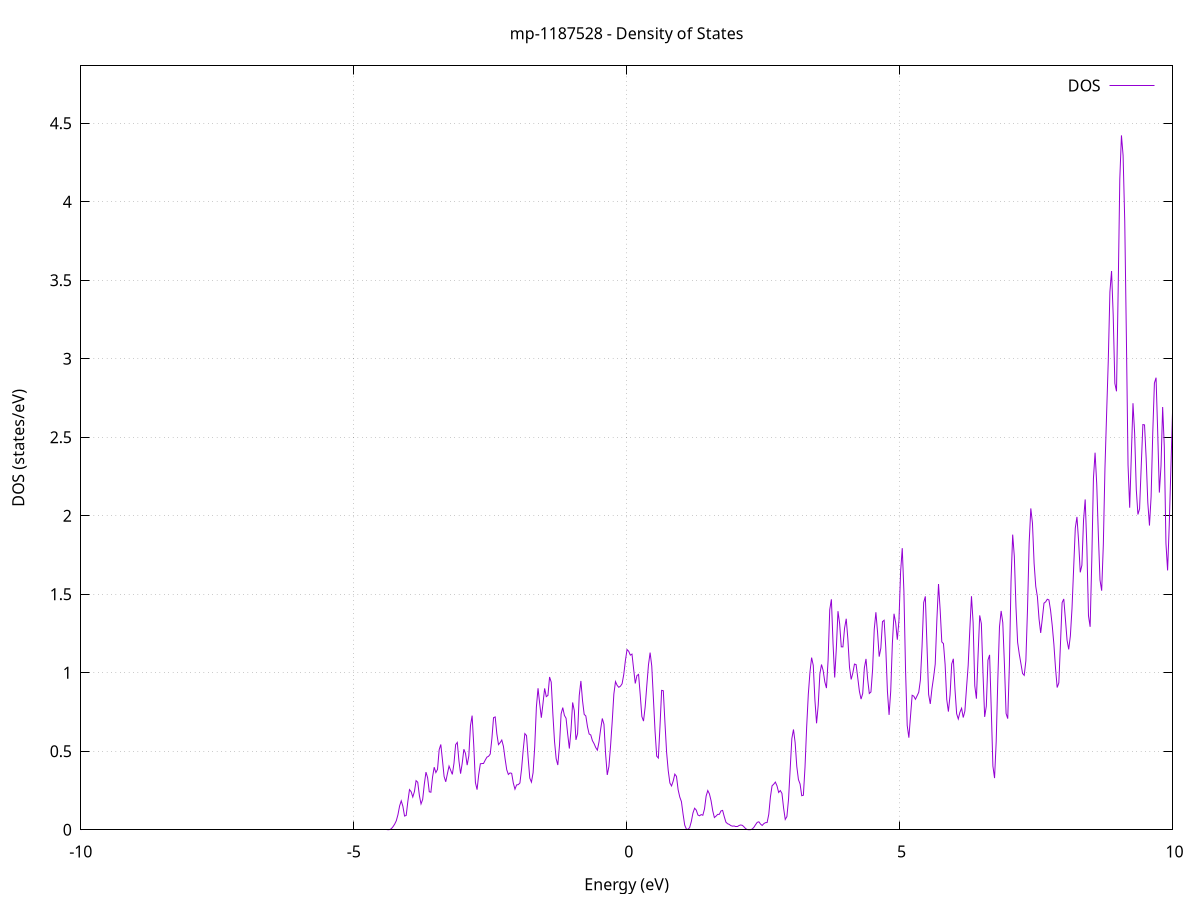set title 'mp-1187528 - Density of States'
set xlabel 'Energy (eV)'
set ylabel 'DOS (states/eV)'
set grid
set xrange [-10:10]
set yrange [0:4.865]
set xzeroaxis lt -1
set terminal png size 800,600
set output 'mp-1187528_dos_gnuplot.png'
plot '-' using 1:2 with lines title 'DOS'
-28.132100 0.000000
-28.101900 0.000000
-28.071700 0.000000
-28.041500 0.000000
-28.011300 0.000000
-27.981100 0.000000
-27.950900 0.000000
-27.920800 0.000000
-27.890600 0.000000
-27.860400 0.000000
-27.830200 0.000000
-27.800000 0.000000
-27.769800 0.000000
-27.739600 0.000000
-27.709400 0.000000
-27.679200 0.000000
-27.649000 0.000000
-27.618800 0.000000
-27.588600 0.000000
-27.558400 0.000000
-27.528300 0.000000
-27.498100 0.000000
-27.467900 0.000000
-27.437700 0.000000
-27.407500 0.000000
-27.377300 0.000000
-27.347100 0.000000
-27.316900 0.000000
-27.286700 0.000000
-27.256500 0.000000
-27.226300 0.000000
-27.196100 0.000000
-27.165900 0.000000
-27.135800 0.000000
-27.105600 0.000000
-27.075400 0.000000
-27.045200 0.000000
-27.015000 0.000000
-26.984800 0.000000
-26.954600 0.000000
-26.924400 0.000000
-26.894200 0.000000
-26.864000 0.000000
-26.833800 0.000000
-26.803600 0.000000
-26.773400 0.000000
-26.743300 0.000000
-26.713100 0.000000
-26.682900 0.000000
-26.652700 0.000000
-26.622500 0.000000
-26.592300 0.000000
-26.562100 0.000000
-26.531900 0.000000
-26.501700 0.000000
-26.471500 0.000000
-26.441300 0.000000
-26.411100 0.000000
-26.380900 0.000000
-26.350800 0.000000
-26.320600 0.000000
-26.290400 0.000000
-26.260200 0.000000
-26.230000 0.000000
-26.199800 0.000000
-26.169600 0.000000
-26.139400 0.000000
-26.109200 0.000000
-26.079000 0.000000
-26.048800 0.000000
-26.018600 0.000000
-25.988400 0.000000
-25.958300 0.000000
-25.928100 0.000000
-25.897900 0.000000
-25.867700 0.000000
-25.837500 0.000000
-25.807300 0.000000
-25.777100 0.000000
-25.746900 0.000000
-25.716700 0.000000
-25.686500 0.000000
-25.656300 0.000000
-25.626100 0.000000
-25.595900 0.000000
-25.565800 0.000000
-25.535600 0.000700
-25.505400 0.021500
-25.475200 0.336400
-25.445000 2.624700
-25.414800 10.263900
-25.384600 20.231600
-25.354400 20.573800
-25.324200 13.058700
-25.294000 10.679900
-25.263800 11.243300
-25.233600 7.376900
-25.203400 2.491500
-25.173300 0.422800
-25.143100 0.035800
-25.112900 0.001500
-25.082700 0.000000
-25.052500 0.000000
-25.022300 0.000000
-24.992100 0.000000
-24.961900 0.000000
-24.931700 0.000000
-24.901500 0.000000
-24.871300 0.000000
-24.841100 0.000000
-24.810900 0.000000
-24.780800 0.000000
-24.750600 0.000000
-24.720400 0.000000
-24.690200 0.000000
-24.660000 0.000000
-24.629800 0.000000
-24.599600 0.000000
-24.569400 0.000000
-24.539200 0.000000
-24.509000 0.000000
-24.478800 0.000000
-24.448600 0.000000
-24.418500 0.000000
-24.388300 0.000000
-24.358100 0.000000
-24.327900 0.000000
-24.297700 0.000000
-24.267500 0.000000
-24.237300 0.000000
-24.207100 0.000000
-24.176900 0.000000
-24.146700 0.000000
-24.116500 0.000000
-24.086300 0.000000
-24.056100 0.000000
-24.026000 0.000000
-23.995800 0.000000
-23.965600 0.000000
-23.935400 0.000000
-23.905200 0.000000
-23.875000 0.000000
-23.844800 0.000000
-23.814600 0.000000
-23.784400 0.000000
-23.754200 0.000000
-23.724000 0.000000
-23.693800 0.000000
-23.663600 0.000000
-23.633500 0.000000
-23.603300 0.000000
-23.573100 0.000000
-23.542900 0.000000
-23.512700 0.000000
-23.482500 0.000000
-23.452300 0.000000
-23.422100 0.000000
-23.391900 0.000000
-23.361700 0.000000
-23.331500 0.000000
-23.301300 0.000000
-23.271100 0.000000
-23.241000 0.000000
-23.210800 0.000000
-23.180600 0.000000
-23.150400 0.000000
-23.120200 0.000000
-23.090000 0.000000
-23.059800 0.000000
-23.029600 0.000000
-22.999400 0.000000
-22.969200 0.000000
-22.939000 0.000000
-22.908800 0.000000
-22.878600 0.000000
-22.848500 0.000000
-22.818300 0.000000
-22.788100 0.000000
-22.757900 0.000000
-22.727700 0.000000
-22.697500 0.000000
-22.667300 0.000000
-22.637100 0.000000
-22.606900 0.000000
-22.576700 0.000000
-22.546500 0.000000
-22.516300 0.000000
-22.486100 0.000000
-22.456000 0.000000
-22.425800 0.000000
-22.395600 0.000000
-22.365400 0.000000
-22.335200 0.000000
-22.305000 0.000000
-22.274800 0.000000
-22.244600 0.000000
-22.214400 0.000000
-22.184200 0.000000
-22.154000 0.000000
-22.123800 0.000000
-22.093600 0.000000
-22.063500 0.000000
-22.033300 0.000000
-22.003100 0.000000
-21.972900 0.000000
-21.942700 0.000000
-21.912500 0.000000
-21.882300 0.000000
-21.852100 0.000000
-21.821900 0.000000
-21.791700 0.000000
-21.761500 0.000000
-21.731300 0.000000
-21.701100 0.000000
-21.671000 0.000000
-21.640800 0.000000
-21.610600 0.000000
-21.580400 0.000000
-21.550200 0.000000
-21.520000 0.000000
-21.489800 0.000000
-21.459600 0.000000
-21.429400 0.000000
-21.399200 0.000000
-21.369000 0.000000
-21.338800 0.000000
-21.308600 0.000000
-21.278500 0.000000
-21.248300 0.000000
-21.218100 0.000000
-21.187900 0.000000
-21.157700 0.000000
-21.127500 0.000000
-21.097300 0.000000
-21.067100 0.000000
-21.036900 0.000000
-21.006700 0.000000
-20.976500 0.000000
-20.946300 0.000000
-20.916100 0.000000
-20.886000 0.000000
-20.855800 0.000000
-20.825600 0.000000
-20.795400 0.000000
-20.765200 0.000000
-20.735000 0.000000
-20.704800 0.000000
-20.674600 0.000000
-20.644400 0.000000
-20.614200 0.000000
-20.584000 0.000000
-20.553800 0.000000
-20.523600 0.000000
-20.493500 0.000000
-20.463300 0.000000
-20.433100 0.000000
-20.402900 0.000000
-20.372700 0.000000
-20.342500 0.000000
-20.312300 0.000000
-20.282100 0.000000
-20.251900 0.000000
-20.221700 0.000000
-20.191500 0.000000
-20.161300 0.000000
-20.131100 0.000000
-20.101000 0.000000
-20.070800 0.000000
-20.040600 0.000000
-20.010400 0.000000
-19.980200 0.000000
-19.950000 0.000000
-19.919800 0.000000
-19.889600 0.000000
-19.859400 0.000000
-19.829200 0.000000
-19.799000 0.000000
-19.768800 0.000000
-19.738600 0.000000
-19.708500 0.000000
-19.678300 0.000000
-19.648100 0.000000
-19.617900 0.000000
-19.587700 0.000000
-19.557500 0.000000
-19.527300 0.000000
-19.497100 0.000000
-19.466900 0.000000
-19.436700 0.000000
-19.406500 0.000000
-19.376300 0.000000
-19.346200 0.000000
-19.316000 0.000000
-19.285800 0.000000
-19.255600 0.000000
-19.225400 0.000000
-19.195200 0.000000
-19.165000 0.000000
-19.134800 0.000000
-19.104600 0.000000
-19.074400 0.000000
-19.044200 0.000000
-19.014000 0.000000
-18.983800 0.000000
-18.953700 0.000000
-18.923500 0.000000
-18.893300 0.000000
-18.863100 0.000000
-18.832900 0.000000
-18.802700 0.000000
-18.772500 0.000000
-18.742300 0.000000
-18.712100 0.000000
-18.681900 0.000000
-18.651700 0.000000
-18.621500 0.000000
-18.591300 0.000000
-18.561200 0.000000
-18.531000 0.000000
-18.500800 0.000000
-18.470600 0.000000
-18.440400 0.000000
-18.410200 0.000000
-18.380000 0.000000
-18.349800 0.000000
-18.319600 0.000000
-18.289400 0.000000
-18.259200 0.000000
-18.229000 0.000000
-18.198800 0.000000
-18.168700 0.000000
-18.138500 0.000000
-18.108300 0.000000
-18.078100 0.000000
-18.047900 0.000000
-18.017700 0.000000
-17.987500 0.000000
-17.957300 0.000000
-17.927100 0.000000
-17.896900 0.000000
-17.866700 0.000000
-17.836500 0.000000
-17.806300 0.000000
-17.776200 0.000000
-17.746000 0.000000
-17.715800 0.000000
-17.685600 0.000000
-17.655400 0.000000
-17.625200 0.000000
-17.595000 0.000000
-17.564800 0.000000
-17.534600 0.000000
-17.504400 0.000000
-17.474200 0.000000
-17.444000 0.000000
-17.413800 0.000000
-17.383700 0.000000
-17.353500 0.000000
-17.323300 0.000000
-17.293100 0.000000
-17.262900 0.000000
-17.232700 0.000000
-17.202500 0.000000
-17.172300 0.000000
-17.142100 0.000000
-17.111900 0.000000
-17.081700 0.000000
-17.051500 0.000000
-17.021300 0.000000
-16.991200 0.000000
-16.961000 0.000000
-16.930800 0.000000
-16.900600 0.000000
-16.870400 0.000000
-16.840200 0.000000
-16.810000 0.000000
-16.779800 0.000000
-16.749600 0.000000
-16.719400 0.000000
-16.689200 0.000000
-16.659000 0.000000
-16.628800 0.000000
-16.598700 0.000000
-16.568500 0.000000
-16.538300 0.000000
-16.508100 0.000000
-16.477900 0.000000
-16.447700 0.000000
-16.417500 0.000000
-16.387300 0.000000
-16.357100 0.000000
-16.326900 0.000000
-16.296700 0.000000
-16.266500 0.000000
-16.236300 0.000000
-16.206200 0.000000
-16.176000 0.000000
-16.145800 0.000000
-16.115600 0.000000
-16.085400 0.000000
-16.055200 0.000000
-16.025000 0.000000
-15.994800 0.000000
-15.964600 0.000000
-15.934400 0.000000
-15.904200 0.000000
-15.874000 0.000000
-15.843800 0.000000
-15.813700 0.000000
-15.783500 0.000000
-15.753300 0.000000
-15.723100 0.000000
-15.692900 0.000000
-15.662700 0.000000
-15.632500 0.000000
-15.602300 0.000000
-15.572100 0.000000
-15.541900 0.000000
-15.511700 0.000000
-15.481500 0.000000
-15.451300 0.000000
-15.421200 0.000000
-15.391000 0.000000
-15.360800 0.000000
-15.330600 0.000000
-15.300400 0.000000
-15.270200 0.000000
-15.240000 0.000000
-15.209800 0.000000
-15.179600 0.000000
-15.149400 0.000000
-15.119200 0.000000
-15.089000 0.000000
-15.058800 0.000000
-15.028700 0.000000
-14.998500 0.000000
-14.968300 0.000000
-14.938100 0.000000
-14.907900 0.000000
-14.877700 0.000000
-14.847500 0.000000
-14.817300 0.000000
-14.787100 0.000000
-14.756900 0.000000
-14.726700 0.000000
-14.696500 0.000000
-14.666300 0.000000
-14.636200 0.000000
-14.606000 0.000000
-14.575800 0.000000
-14.545600 0.000000
-14.515400 0.000000
-14.485200 0.000000
-14.455000 0.000000
-14.424800 0.000000
-14.394600 0.000000
-14.364400 0.000000
-14.334200 0.000000
-14.304000 0.000000
-14.273900 0.000000
-14.243700 0.000000
-14.213500 0.000000
-14.183300 0.000000
-14.153100 0.000000
-14.122900 0.000000
-14.092700 0.000000
-14.062500 0.000000
-14.032300 0.000000
-14.002100 0.000000
-13.971900 0.000000
-13.941700 0.000000
-13.911500 0.000000
-13.881400 0.000000
-13.851200 0.000000
-13.821000 0.000000
-13.790800 0.000000
-13.760600 0.000000
-13.730400 0.000000
-13.700200 0.000000
-13.670000 0.000000
-13.639800 0.000000
-13.609600 0.000000
-13.579400 0.000000
-13.549200 0.000000
-13.519000 0.000000
-13.488900 0.000000
-13.458700 0.000000
-13.428500 0.000000
-13.398300 0.000000
-13.368100 0.000000
-13.337900 0.000000
-13.307700 0.000000
-13.277500 0.000000
-13.247300 0.000000
-13.217100 0.000000
-13.186900 0.000000
-13.156700 0.000000
-13.126500 0.000000
-13.096400 0.000000
-13.066200 0.000000
-13.036000 0.000000
-13.005800 0.000000
-12.975600 0.000000
-12.945400 0.000000
-12.915200 0.000000
-12.885000 0.000000
-12.854800 0.000000
-12.824600 0.000000
-12.794400 0.000000
-12.764200 0.000000
-12.734000 0.000000
-12.703900 0.000000
-12.673700 0.000000
-12.643500 0.000000
-12.613300 0.000000
-12.583100 0.000000
-12.552900 0.000000
-12.522700 0.000000
-12.492500 0.000000
-12.462300 0.000000
-12.432100 0.000000
-12.401900 0.000000
-12.371700 0.000000
-12.341500 0.000000
-12.311400 0.000000
-12.281200 0.000000
-12.251000 0.000000
-12.220800 0.000000
-12.190600 0.000000
-12.160400 0.000000
-12.130200 0.000000
-12.100000 0.000000
-12.069800 0.000000
-12.039600 0.000000
-12.009400 0.000000
-11.979200 0.000000
-11.949000 0.000000
-11.918900 0.000000
-11.888700 0.000000
-11.858500 0.000000
-11.828300 0.000000
-11.798100 0.000000
-11.767900 0.000000
-11.737700 0.000000
-11.707500 0.000000
-11.677300 0.000000
-11.647100 0.000000
-11.616900 0.000000
-11.586700 0.000000
-11.556500 0.000000
-11.526400 0.000000
-11.496200 0.000000
-11.466000 0.000000
-11.435800 0.000000
-11.405600 0.000000
-11.375400 0.000000
-11.345200 0.000000
-11.315000 0.000000
-11.284800 0.000000
-11.254600 0.000000
-11.224400 0.000000
-11.194200 0.000000
-11.164000 0.000000
-11.133900 0.000000
-11.103700 0.000000
-11.073500 0.000000
-11.043300 0.000000
-11.013100 0.000000
-10.982900 0.000000
-10.952700 0.000000
-10.922500 0.000000
-10.892300 0.000000
-10.862100 0.000000
-10.831900 0.000000
-10.801700 0.000000
-10.771500 0.000000
-10.741400 0.000000
-10.711200 0.000000
-10.681000 0.000000
-10.650800 0.000000
-10.620600 0.000000
-10.590400 0.000000
-10.560200 0.000000
-10.530000 0.000000
-10.499800 0.000000
-10.469600 0.000000
-10.439400 0.000000
-10.409200 0.000000
-10.379000 0.000000
-10.348900 0.000000
-10.318700 0.000000
-10.288500 0.000000
-10.258300 0.000000
-10.228100 0.000000
-10.197900 0.000000
-10.167700 0.000000
-10.137500 0.000000
-10.107300 0.000000
-10.077100 0.000000
-10.046900 0.000000
-10.016700 0.000000
-9.986500 0.000000
-9.956400 0.000000
-9.926200 0.000000
-9.896000 0.000000
-9.865800 0.000000
-9.835600 0.000000
-9.805400 0.000000
-9.775200 0.000000
-9.745000 0.000000
-9.714800 0.000000
-9.684600 0.000000
-9.654400 0.000000
-9.624200 0.000000
-9.594000 0.000000
-9.563900 0.000000
-9.533700 0.000000
-9.503500 0.000000
-9.473300 0.000000
-9.443100 0.000000
-9.412900 0.000000
-9.382700 0.000000
-9.352500 0.000000
-9.322300 0.000000
-9.292100 0.000000
-9.261900 0.000000
-9.231700 0.000000
-9.201600 0.000000
-9.171400 0.000000
-9.141200 0.000000
-9.111000 0.000000
-9.080800 0.000000
-9.050600 0.000000
-9.020400 0.000000
-8.990200 0.000000
-8.960000 0.000000
-8.929800 0.000000
-8.899600 0.000000
-8.869400 0.000000
-8.839200 0.000000
-8.809100 0.000000
-8.778900 0.000000
-8.748700 0.000000
-8.718500 0.000000
-8.688300 0.000000
-8.658100 0.000000
-8.627900 0.000000
-8.597700 0.000000
-8.567500 0.000000
-8.537300 0.000000
-8.507100 0.000000
-8.476900 0.000000
-8.446700 0.000000
-8.416600 0.000000
-8.386400 0.000000
-8.356200 0.000000
-8.326000 0.000000
-8.295800 0.000000
-8.265600 0.000000
-8.235400 0.000000
-8.205200 0.000000
-8.175000 0.000000
-8.144800 0.000000
-8.114600 0.000000
-8.084400 0.000000
-8.054200 0.000000
-8.024100 0.000000
-7.993900 0.000000
-7.963700 0.000000
-7.933500 0.000000
-7.903300 0.000000
-7.873100 0.000000
-7.842900 0.000000
-7.812700 0.000000
-7.782500 0.000000
-7.752300 0.000000
-7.722100 0.000000
-7.691900 0.000000
-7.661700 0.000000
-7.631600 0.000000
-7.601400 0.000000
-7.571200 0.000000
-7.541000 0.000000
-7.510800 0.000000
-7.480600 0.000000
-7.450400 0.000000
-7.420200 0.000000
-7.390000 0.000000
-7.359800 0.000000
-7.329600 0.000000
-7.299400 0.000000
-7.269200 0.000000
-7.239100 0.000000
-7.208900 0.000000
-7.178700 0.000000
-7.148500 0.000000
-7.118300 0.000000
-7.088100 0.000000
-7.057900 0.000000
-7.027700 0.000000
-6.997500 0.000000
-6.967300 0.000000
-6.937100 0.000000
-6.906900 0.000000
-6.876700 0.000000
-6.846600 0.000000
-6.816400 0.000000
-6.786200 0.000000
-6.756000 0.000000
-6.725800 0.000000
-6.695600 0.000000
-6.665400 0.000000
-6.635200 0.000000
-6.605000 0.000000
-6.574800 0.000000
-6.544600 0.000000
-6.514400 0.000000
-6.484200 0.000000
-6.454100 0.000000
-6.423900 0.000000
-6.393700 0.000000
-6.363500 0.000000
-6.333300 0.000000
-6.303100 0.000000
-6.272900 0.000000
-6.242700 0.000000
-6.212500 0.000000
-6.182300 0.000000
-6.152100 0.000000
-6.121900 0.000000
-6.091700 0.000000
-6.061600 0.000000
-6.031400 0.000000
-6.001200 0.000000
-5.971000 0.000000
-5.940800 0.000000
-5.910600 0.000000
-5.880400 0.000000
-5.850200 0.000000
-5.820000 0.000000
-5.789800 0.000000
-5.759600 0.000000
-5.729400 0.000000
-5.699200 0.000000
-5.669100 0.000000
-5.638900 0.000000
-5.608700 0.000000
-5.578500 0.000000
-5.548300 0.000000
-5.518100 0.000000
-5.487900 0.000000
-5.457700 0.000000
-5.427500 0.000000
-5.397300 0.000000
-5.367100 0.000000
-5.336900 0.000000
-5.306700 0.000000
-5.276600 0.000000
-5.246400 0.000000
-5.216200 0.000000
-5.186000 0.000000
-5.155800 0.000000
-5.125600 0.000000
-5.095400 0.000000
-5.065200 0.000000
-5.035000 0.000000
-5.004800 0.000000
-4.974600 0.000000
-4.944400 0.000000
-4.914200 0.000000
-4.884100 0.000000
-4.853900 0.000000
-4.823700 0.000000
-4.793500 0.000000
-4.763300 0.000000
-4.733100 0.000000
-4.702900 0.000000
-4.672700 0.000000
-4.642500 0.000000
-4.612300 0.000000
-4.582100 0.000000
-4.551900 0.000000
-4.521700 0.000000
-4.491600 0.000000
-4.461400 0.000000
-4.431200 0.000000
-4.401000 0.000000
-4.370800 0.000100
-4.340600 0.001300
-4.310400 0.006900
-4.280200 0.019600
-4.250000 0.035800
-4.219800 0.057700
-4.189600 0.096300
-4.159400 0.151500
-4.129300 0.184300
-4.099100 0.149400
-4.068900 0.087400
-4.038700 0.091300
-4.008500 0.180000
-3.978300 0.255800
-3.948100 0.242500
-3.917900 0.208600
-3.887700 0.243600
-3.857500 0.312800
-3.827300 0.302800
-3.797100 0.218300
-3.766900 0.164500
-3.736800 0.193200
-3.706600 0.290500
-3.676400 0.367300
-3.646200 0.331600
-3.616000 0.241900
-3.585800 0.239200
-3.555600 0.336400
-3.525400 0.398500
-3.495200 0.364300
-3.465000 0.384500
-3.434800 0.509400
-3.404600 0.543300
-3.374400 0.444100
-3.344300 0.339500
-3.314100 0.305500
-3.283900 0.356800
-3.253700 0.405600
-3.223500 0.378900
-3.193300 0.352700
-3.163100 0.424000
-3.132900 0.542200
-3.102700 0.556300
-3.072500 0.439400
-3.042300 0.357400
-3.012100 0.424100
-2.981900 0.513100
-2.951800 0.485500
-2.921600 0.411800
-2.891400 0.470700
-2.861200 0.663000
-2.831000 0.727100
-2.800800 0.536700
-2.770600 0.300700
-2.740400 0.255600
-2.710200 0.350500
-2.680000 0.420400
-2.649800 0.424600
-2.619600 0.424600
-2.589400 0.444600
-2.559300 0.462700
-2.529100 0.468000
-2.498900 0.482400
-2.468700 0.580600
-2.438500 0.714000
-2.408300 0.718700
-2.378100 0.611300
-2.347900 0.542300
-2.317700 0.554700
-2.287500 0.571400
-2.257300 0.531300
-2.227100 0.452500
-2.196900 0.382300
-2.166800 0.352300
-2.136600 0.362100
-2.106400 0.359400
-2.076200 0.297300
-2.046000 0.258500
-2.015800 0.285700
-1.985600 0.287500
-1.955400 0.298000
-1.925200 0.386500
-1.895000 0.508900
-1.864800 0.612400
-1.834600 0.600000
-1.804400 0.456900
-1.774300 0.329100
-1.744100 0.303400
-1.713900 0.363900
-1.683700 0.531500
-1.653500 0.782000
-1.623300 0.901300
-1.593100 0.803300
-1.562900 0.713300
-1.532700 0.804400
-1.502500 0.900500
-1.472300 0.848000
-1.442100 0.855700
-1.411900 0.973000
-1.381800 0.940400
-1.351600 0.737300
-1.321400 0.563000
-1.291200 0.452200
-1.261000 0.412400
-1.230800 0.534600
-1.200600 0.737900
-1.170400 0.778100
-1.140200 0.728400
-1.110000 0.710300
-1.079800 0.608200
-1.049600 0.517400
-1.019400 0.634700
-0.989300 0.810900
-0.959100 0.758800
-0.928900 0.572600
-0.898700 0.612800
-0.868500 0.854400
-0.838300 0.947800
-0.808100 0.822300
-0.777900 0.734900
-0.747700 0.724800
-0.717500 0.656300
-0.687300 0.610100
-0.657100 0.603900
-0.626900 0.567400
-0.596800 0.548600
-0.566600 0.523900
-0.536400 0.506900
-0.506200 0.559900
-0.476000 0.640900
-0.445800 0.708900
-0.415600 0.671700
-0.385400 0.482200
-0.355200 0.349300
-0.325000 0.402800
-0.294800 0.533300
-0.264600 0.688200
-0.234400 0.864200
-0.204300 0.943700
-0.174100 0.919900
-0.143900 0.907400
-0.113700 0.914400
-0.083500 0.929800
-0.053300 0.988400
-0.023100 1.076900
0.007100 1.147700
0.037300 1.136900
0.067500 1.112400
0.097700 1.118800
0.127900 1.023900
0.158100 0.931800
0.188200 0.981800
0.218400 0.989400
0.248600 0.860400
0.278800 0.721300
0.309000 0.692100
0.339200 0.782500
0.369400 0.918900
0.399600 1.049300
0.429800 1.128300
0.460000 1.043100
0.490200 0.836400
0.520400 0.627800
0.550600 0.469100
0.580700 0.456900
0.610900 0.659000
0.641100 0.887900
0.671300 0.885400
0.701500 0.683800
0.731700 0.494300
0.761900 0.376500
0.792100 0.298000
0.822300 0.279200
0.852500 0.310000
0.882700 0.354300
0.912900 0.340200
0.943000 0.255300
0.973200 0.208700
1.003400 0.179400
1.033600 0.100100
1.063800 0.029700
1.094000 0.004700
1.124200 0.002400
1.154400 0.014300
1.184600 0.052400
1.214800 0.106900
1.245000 0.137200
1.275200 0.125400
1.305400 0.094300
1.335500 0.089100
1.365700 0.096700
1.395900 0.092500
1.426100 0.132600
1.456300 0.215100
1.486500 0.249800
1.516700 0.228400
1.546900 0.184700
1.577100 0.120800
1.607300 0.077900
1.637500 0.086800
1.667700 0.098100
1.697900 0.098400
1.728000 0.120000
1.758200 0.123400
1.788400 0.083600
1.818600 0.048600
1.848800 0.038600
1.879000 0.034300
1.909200 0.026400
1.939400 0.023100
1.969600 0.024300
1.999800 0.021100
2.030000 0.021100
2.060200 0.027400
2.090400 0.030700
2.120500 0.028100
2.150700 0.018300
2.180900 0.006900
2.211100 0.001400
2.241300 0.000200
2.271500 0.000800
2.301700 0.004900
2.331900 0.016200
2.362100 0.032600
2.392300 0.047400
2.422500 0.050700
2.452700 0.036300
2.482900 0.027500
2.513000 0.038900
2.543200 0.045400
2.573400 0.046100
2.603600 0.098100
2.633800 0.208800
2.664000 0.280100
2.694200 0.290200
2.724400 0.303700
2.754600 0.279600
2.784800 0.237600
2.815000 0.249800
2.845200 0.231600
2.875400 0.138300
2.905500 0.065900
2.935700 0.084100
2.965900 0.194300
2.996100 0.387900
3.026300 0.580600
3.056500 0.638800
3.086700 0.555600
3.116900 0.403700
3.147100 0.319600
3.177300 0.291500
3.207500 0.217000
3.237700 0.220000
3.267900 0.400400
3.298000 0.655400
3.328200 0.863800
3.358400 1.003900
3.388600 1.096400
3.418800 1.047000
3.449000 0.827100
3.479200 0.678100
3.509400 0.792800
3.539600 0.991700
3.569800 1.052500
3.600000 1.014100
3.630200 0.942200
3.660400 0.902400
3.690500 1.079700
3.720700 1.401900
3.750900 1.467700
3.781100 1.186800
3.811300 0.969700
3.841500 1.155200
3.871700 1.392100
3.901900 1.312800
3.932100 1.165000
3.962300 1.164800
3.992500 1.284600
4.022700 1.343900
4.052900 1.213800
4.083000 1.033900
4.113200 0.957500
4.143400 0.997800
4.173600 1.055300
4.203800 1.051900
4.234000 0.967800
4.264200 0.881600
4.294400 0.832200
4.324600 0.867700
4.354800 1.031300
4.385000 1.088200
4.415200 0.959000
4.445400 0.868000
4.475500 0.877500
4.505700 1.019500
4.535900 1.275700
4.566100 1.385300
4.596300 1.259800
4.626500 1.102600
4.656700 1.156200
4.686900 1.325700
4.717100 1.334300
4.747300 1.157700
4.777500 0.881900
4.807700 0.731500
4.837900 0.882700
4.868000 1.186000
4.898200 1.375800
4.928400 1.318800
4.958600 1.210500
4.988800 1.333200
5.019000 1.642600
5.049200 1.793600
5.079400 1.516700
5.109600 1.015000
5.139800 0.664500
5.170000 0.586600
5.200200 0.722800
5.230400 0.856600
5.260500 0.850900
5.290700 0.831100
5.320900 0.852900
5.351100 0.875600
5.381300 0.952900
5.411500 1.165700
5.441700 1.447000
5.471900 1.486500
5.502100 1.174500
5.532300 0.861700
5.562500 0.801400
5.592700 0.897300
5.622900 0.969900
5.653000 1.055000
5.683200 1.334400
5.713400 1.565200
5.743600 1.399600
5.773800 1.196400
5.804000 1.185500
5.834200 1.053500
5.864400 0.828900
5.894600 0.752700
5.924800 0.858100
5.955000 1.055900
5.985200 1.089000
6.015300 0.893400
6.045500 0.739000
6.075700 0.705600
6.105900 0.748400
6.136100 0.773900
6.166300 0.714900
6.196500 0.756100
6.226700 0.904700
6.256900 1.046800
6.287100 1.275700
6.317300 1.487400
6.347500 1.318300
6.377700 0.917600
6.407800 0.834900
6.438000 1.110600
6.468200 1.365300
6.498400 1.312300
6.528600 0.993200
6.558800 0.719000
6.589000 0.787200
6.619200 1.080500
6.649400 1.113800
6.679600 0.768100
6.709800 0.405600
6.740000 0.329300
6.770200 0.561500
6.800300 0.962700
6.830500 1.292900
6.860700 1.393600
6.890900 1.319100
6.921100 1.052500
6.951300 0.740500
6.981500 0.707800
7.011700 1.046400
7.041900 1.581100
7.072100 1.879800
7.102300 1.741100
7.132500 1.419200
7.162700 1.193800
7.192800 1.119400
7.223000 1.058600
7.253200 0.995600
7.283400 0.983500
7.313600 1.075700
7.343800 1.404600
7.374000 1.826900
7.404200 2.046700
7.434400 1.953200
7.464600 1.697200
7.494800 1.550400
7.525000 1.484600
7.555200 1.342200
7.585300 1.253500
7.615500 1.346000
7.645700 1.443200
7.675900 1.451400
7.706100 1.468300
7.736300 1.463700
7.766500 1.396900
7.796700 1.300500
7.826900 1.181900
7.857100 1.028200
7.887300 0.905900
7.917500 0.935600
7.947700 1.184100
7.977800 1.446500
8.008000 1.469900
8.038200 1.340600
8.068400 1.207400
8.098600 1.148900
8.128800 1.233900
8.159000 1.410000
8.189200 1.666000
8.219400 1.921700
8.249600 1.992600
8.279800 1.838600
8.310000 1.639500
8.340200 1.685000
8.370300 1.970600
8.400500 2.103900
8.430700 1.806500
8.460900 1.363000
8.491100 1.292600
8.521300 1.714700
8.551500 2.237100
8.581700 2.401600
8.611900 2.202700
8.642100 1.874700
8.672300 1.590100
8.702500 1.522700
8.732700 1.814100
8.762800 2.303600
8.793000 2.649000
8.823200 2.984600
8.853400 3.425300
8.883600 3.558600
8.913800 3.276700
8.944000 2.842600
8.974200 2.792500
9.004400 3.430600
9.034600 4.144800
9.064800 4.422400
9.095000 4.294300
9.125200 3.874800
9.155300 3.133000
9.185500 2.324400
9.215700 2.050900
9.245900 2.385200
9.276100 2.716400
9.306300 2.526000
9.336500 2.166900
9.366700 2.008000
9.396900 2.044300
9.427100 2.314900
9.457300 2.580600
9.487500 2.578600
9.517700 2.365100
9.547800 2.083600
9.578000 1.937500
9.608200 2.122200
9.638400 2.526900
9.668600 2.844800
9.698800 2.879200
9.729000 2.532400
9.759200 2.147500
9.789400 2.316000
9.819600 2.692300
9.849800 2.439700
9.880000 1.824000
9.910200 1.651800
9.940300 1.938800
9.970500 2.302300
10.000700 2.665800
10.030900 2.830200
10.061100 2.387700
10.091300 1.571100
10.121500 1.169300
10.151700 1.410300
10.181900 1.646600
10.212100 1.588500
10.242300 1.597300
10.272500 1.710800
10.302700 1.706200
10.332800 1.555300
10.363000 1.474200
10.393200 1.490900
10.423400 1.364900
10.453600 1.262000
10.483800 1.514000
10.514000 2.139100
10.544200 2.763200
10.574400 2.879100
10.604600 2.506600
10.634800 2.080700
10.665000 1.762400
10.695200 1.525700
10.725300 1.576400
10.755500 1.836600
10.785700 1.862100
10.815900 1.678400
10.846100 1.704700
10.876300 1.909900
10.906500 1.965000
10.936700 1.927300
10.966900 2.069300
10.997100 2.324100
11.027300 2.255600
11.057500 1.706000
11.087600 1.165400
11.117800 1.040700
11.148000 1.289600
11.178200 1.776500
11.208400 2.169700
11.238600 2.164600
11.268800 1.849200
11.299000 1.541800
11.329200 1.379200
11.359400 1.225700
11.389600 1.158300
11.419800 1.188000
11.450000 1.141600
11.480100 1.108500
11.510300 1.205300
11.540500 1.444600
11.570700 1.652300
11.600900 1.604700
11.631100 1.548600
11.661300 1.666200
11.691500 1.710200
11.721700 1.543400
11.751900 1.352900
11.782100 1.261600
11.812300 1.168300
11.842500 1.158500
11.872600 1.336500
11.902800 1.528900
11.933000 1.570800
11.963200 1.627000
11.993400 1.803900
12.023600 1.774300
12.053800 1.488300
12.084000 1.443600
12.114200 1.779700
12.144400 1.973700
12.174600 1.813700
12.204800 1.603500
12.235000 1.536400
12.265100 1.589300
12.295300 1.618300
12.325500 1.580600
12.355700 1.567700
12.385900 1.432000
12.416100 1.040900
12.446300 0.715300
12.476500 0.786600
12.506700 1.070900
12.536900 1.151700
12.567100 0.952200
12.597300 0.752500
12.627500 0.754400
12.657600 0.877700
12.687800 0.944800
12.718000 0.989400
12.748200 1.054000
12.778400 1.052500
12.808600 0.938900
12.838800 0.651500
12.869000 0.344700
12.899200 0.219400
12.929400 0.282000
12.959600 0.516300
12.989800 0.795200
13.020000 0.967600
13.050100 1.181300
13.080300 1.438500
13.110500 1.486800
13.140700 1.256300
13.170900 0.902700
13.201100 0.608800
13.231300 0.427800
13.261500 0.312300
13.291700 0.328000
13.321900 0.520700
13.352100 0.668600
13.382300 0.645500
13.412500 0.658000
13.442600 0.788200
13.472800 0.822500
13.503000 0.679800
13.533200 0.589200
13.563400 0.768900
13.593600 1.156500
13.623800 1.435600
13.654000 1.314000
13.684200 0.937700
13.714400 0.701200
13.744600 0.661900
13.774800 0.705400
13.805000 0.864900
13.835100 1.039500
13.865300 1.080500
13.895500 1.050700
13.925700 0.990300
13.955900 0.842400
13.986100 0.800300
14.016300 1.046600
14.046500 1.400900
14.076700 1.594200
14.106900 1.502200
14.137100 1.235100
14.167300 0.992300
14.197500 0.962400
14.227600 1.070300
14.257800 0.963500
14.288000 0.686100
14.318200 0.555900
14.348400 0.586700
14.378600 0.667300
14.408800 0.866200
14.439000 1.238600
14.469200 1.477500
14.499400 1.326800
14.529600 1.047500
14.559800 0.946800
14.590000 1.014600
14.620100 1.042700
14.650300 0.858200
14.680500 0.704800
14.710700 0.831400
14.740900 0.972100
14.771100 0.840000
14.801300 0.640800
14.831500 0.603000
14.861700 0.669400
14.891900 0.851500
14.922100 1.075100
14.952300 1.061800
14.982500 0.835500
15.012600 0.626600
15.042800 0.491600
15.073000 0.429200
15.103200 0.449800
15.133400 0.598300
15.163600 0.912200
15.193800 1.173300
15.224000 1.243400
15.254200 1.370500
15.284400 1.479500
15.314600 1.333400
15.344800 1.082800
15.375000 0.864100
15.405100 0.672000
15.435300 0.554100
15.465500 0.575700
15.495700 0.688900
15.525900 0.796700
15.556100 0.831700
15.586300 0.853400
15.616500 1.008500
15.646700 1.145000
15.676900 1.032800
15.707100 0.842400
15.737300 0.818200
15.767500 0.914100
15.797600 0.965300
15.827800 0.899300
15.858000 0.688600
15.888200 0.561400
15.918400 0.843200
15.948600 1.385500
15.978800 1.713800
16.009000 1.712900
16.039200 1.545800
16.069400 1.329800
16.099600 1.231500
16.129800 1.389300
16.159900 1.644000
16.190100 1.809600
16.220300 1.896800
16.250500 1.717200
16.280700 1.210400
16.310900 0.740700
16.341100 0.554100
16.371300 0.704800
16.401500 1.175600
16.431700 1.670900
16.461900 1.824800
16.492100 1.708000
16.522300 1.531900
16.552400 1.296400
16.582600 1.075700
16.612800 0.961700
16.643000 0.929000
16.673200 1.121300
16.703400 1.669500
16.733600 2.265500
16.763800 2.347300
16.794000 1.920500
16.824200 1.566100
16.854400 1.509800
16.884600 1.507900
16.914800 1.497900
16.944900 1.574700
16.975100 1.624700
17.005300 1.477400
17.035500 1.279900
17.065700 1.288200
17.095900 1.496400
17.126100 1.751000
17.156300 1.993300
17.186500 2.075100
17.216700 1.976400
17.246900 1.968600
17.277100 2.087900
17.307300 2.117100
17.337400 1.994300
17.367600 1.761500
17.397800 1.525100
17.428000 1.476100
17.458200 1.639700
17.488400 1.695400
17.518600 1.464800
17.548800 1.294400
17.579000 1.424200
17.609200 1.618600
17.639400 1.657200
17.669600 1.562700
17.699800 1.469500
17.729900 1.379900
17.760100 1.103600
17.790300 0.698800
17.820500 0.481500
17.850700 0.552200
17.880900 0.828600
17.911100 1.265300
17.941300 1.553700
17.971500 1.349600
18.001700 1.064100
18.031900 1.155900
18.062100 1.525600
18.092300 1.898800
18.122400 2.037000
18.152600 1.917400
18.182800 1.618400
18.213000 1.401900
18.243200 1.459900
18.273400 1.617600
18.303600 1.619200
18.333800 1.613500
18.364000 1.782800
18.394200 2.001800
18.424400 2.233500
18.454600 2.364300
18.484800 2.136600
18.514900 1.866800
18.545100 1.854800
18.575300 1.721500
18.605500 1.401400
18.635700 1.350000
18.665900 1.589600
18.696100 1.744700
18.726300 1.665600
18.756500 1.478300
18.786700 1.387200
18.816900 1.321700
18.847100 1.226000
18.877300 1.349100
18.907400 1.751000
18.937600 2.088700
18.967800 2.086300
18.998000 2.007800
19.028200 1.985300
19.058400 1.915500
19.088600 1.847000
19.118800 1.671400
19.149000 1.337900
19.179200 1.159400
19.209400 1.213300
19.239600 1.301700
19.269800 1.401900
19.299900 1.594300
19.330100 1.896200
19.360300 1.926000
19.390500 1.564900
19.420700 1.347700
19.450900 1.468500
19.481100 1.630800
19.511300 1.544400
19.541500 1.347900
19.571700 1.374100
19.601900 1.512700
19.632100 1.671100
19.662300 1.943700
19.692400 2.280800
19.722600 2.411000
19.752800 2.171500
19.783000 1.889300
19.813200 1.690300
19.843400 1.492400
19.873600 1.504700
19.903800 1.912100
19.934000 2.274700
19.964200 2.180000
19.994400 1.974500
20.024600 1.869500
20.054800 1.720200
20.084900 1.553300
20.115100 1.547400
20.145300 1.762600
20.175500 1.988400
20.205700 1.941400
20.235900 1.704200
20.266100 1.574200
20.296300 1.633900
20.326500 1.639900
20.356700 1.494100
20.386900 1.491100
20.417100 1.723400
20.447300 1.906300
20.477400 1.799100
20.507600 1.578100
20.537800 1.480300
20.568000 1.568900
20.598200 1.840300
20.628400 2.030600
20.658600 1.856500
20.688800 1.523700
20.719000 1.243900
20.749200 1.126700
20.779400 1.183700
20.809600 1.153700
20.839800 1.063600
20.869900 1.136500
20.900100 1.309100
20.930300 1.462800
20.960500 1.619800
20.990700 1.695700
21.020900 1.630100
21.051100 1.518200
21.081300 1.496000
21.111500 1.618900
21.141700 1.742600
21.171900 1.870900
21.202100 2.221500
21.232200 2.550900
21.262400 2.477700
21.292600 2.150000
21.322800 1.830700
21.353000 1.755400
21.383200 1.967500
21.413400 2.072600
21.443600 1.864500
21.473800 1.688400
21.504000 1.687600
21.534200 1.614700
21.564400 1.511200
21.594600 1.499900
21.624700 1.490000
21.654900 1.562800
21.685100 1.699200
21.715300 1.609400
21.745500 1.389700
21.775700 1.332100
21.805900 1.341800
21.836100 1.332200
21.866300 1.636100
21.896500 2.265900
21.926700 2.515200
21.956900 2.109600
21.987100 1.637700
22.017200 1.479100
22.047400 1.682100
22.077600 1.963600
22.107800 2.060300
22.138000 2.203000
22.168200 2.408600
22.198400 2.247700
22.228600 1.747300
22.258800 1.436200
22.289000 1.337200
22.319200 1.255700
22.349400 1.209700
22.379600 1.216400
22.409700 1.286500
22.439900 1.369800
22.470100 1.456200
22.500300 1.534000
22.530500 1.538400
22.560700 1.469400
22.590900 1.527800
22.621100 1.810700
22.651300 2.080400
22.681500 2.247300
22.711700 2.364600
22.741900 2.484200
22.772100 2.414800
22.802200 2.032900
22.832400 1.803000
22.862600 2.067700
22.892800 2.388000
22.923000 2.394000
22.953200 2.338200
22.983400 2.208600
23.013600 1.885800
23.043800 1.907700
23.074000 2.636900
23.104200 3.293500
23.134400 3.016200
23.164600 2.238300
23.194700 1.714800
23.224900 1.517700
23.255100 1.584300
23.285300 1.689000
23.315500 1.603400
23.345700 1.497900
23.375900 1.616400
23.406100 1.931900
23.436300 2.287500
23.466500 2.511600
23.496700 2.532900
23.526900 2.500800
23.557100 2.545700
23.587200 2.464800
23.617400 2.153100
23.647600 1.958900
23.677800 2.021000
23.708000 2.125700
23.738200 2.139600
23.768400 1.951800
23.798600 1.712400
23.828800 1.749400
23.859000 1.922400
23.889200 2.013500
23.919400 2.059500
23.949600 1.983800
23.979700 1.762000
24.009900 1.689900
24.040100 1.884800
24.070300 2.032800
24.100500 1.959500
24.130700 1.768600
24.160900 1.679100
24.191100 1.772700
24.221300 1.845900
24.251500 1.830400
24.281700 1.901800
24.311900 2.146400
24.342100 2.428000
24.372200 2.542300
24.402400 2.424100
24.432600 2.189900
24.462800 2.069000
24.493000 2.009300
24.523200 1.862500
24.553400 1.855200
24.583600 2.053500
24.613800 2.243200
24.644000 2.379000
24.674200 2.289100
24.704400 1.877100
24.734600 1.642600
24.764700 1.907900
24.794900 2.333000
24.825100 2.479000
24.855300 2.281000
24.885500 2.036100
24.915700 1.815300
24.945900 1.602300
24.976100 1.816900
25.006300 2.574700
25.036500 3.185700
25.066700 2.996000
25.096900 2.198200
25.127100 1.551000
25.157200 1.529300
25.187400 1.915400
25.217600 2.128500
25.247800 2.021600
25.278000 1.880600
25.308200 1.977200
25.338400 2.382500
25.368600 2.853200
25.398800 3.005500
25.429000 2.784200
25.459200 2.476500
25.489400 2.335700
25.519600 2.336500
25.549700 2.378700
25.579900 2.310900
25.610100 2.038300
25.640300 1.824400
25.670500 1.872900
25.700700 1.966300
25.730900 1.952700
25.761100 2.084800
25.791300 2.500400
25.821500 2.890400
25.851700 2.880300
25.881900 2.500800
25.912100 2.193900
25.942200 2.283600
25.972400 2.660100
26.002600 2.936500
26.032800 2.827600
26.063000 2.398100
26.093200 1.858300
26.123400 1.464600
26.153600 1.448300
26.183800 1.751200
26.214000 1.967300
26.244200 1.869600
26.274400 1.692700
26.304500 1.567500
26.334700 1.601400
26.364900 1.890400
26.395100 2.145600
26.425300 2.152400
26.455500 2.116900
26.485700 2.318100
26.515900 2.598000
26.546100 2.518700
26.576300 2.259600
26.606500 2.453700
26.636700 2.747700
26.666900 2.410500
26.697000 1.682500
26.727200 1.253600
26.757400 1.411000
26.787600 1.969200
26.817800 2.501200
26.848000 2.640600
26.878200 2.427700
26.908400 2.089100
26.938600 1.921700
26.968800 2.086600
26.999000 2.387500
27.029200 2.601000
27.059400 2.527400
27.089500 2.376600
27.119700 2.458000
27.149900 2.392900
27.180100 2.032000
27.210300 1.856900
27.240500 2.132600
27.270700 2.732200
27.300900 3.037800
27.331100 2.601900
27.361300 1.943200
27.391500 1.651900
27.421700 1.750100
27.451900 2.069700
27.482000 2.425300
27.512200 2.610100
27.542400 2.435100
27.572600 2.002900
27.602800 1.771400
27.633000 1.930300
27.663200 2.305100
27.693400 2.663300
27.723600 2.843900
27.753800 2.777500
27.784000 2.462700
27.814200 2.205300
27.844400 2.040000
27.874500 1.939500
27.904700 2.021900
27.934900 2.164000
27.965100 2.321800
27.995300 2.461800
28.025500 2.578600
28.055700 2.784900
28.085900 2.900100
28.116100 2.745000
28.146300 2.386400
28.176500 2.029600
28.206700 1.925100
28.236900 1.928200
28.267000 1.900900
28.297200 1.908200
28.327400 1.914500
28.357600 1.822500
28.387800 1.777500
28.418000 2.057700
28.448200 2.540600
28.478400 2.653700
28.508600 2.318500
28.538800 2.147200
28.569000 2.378200
28.599200 2.655400
28.629400 2.651100
28.659500 2.352900
28.689700 2.089300
28.719900 2.084500
28.750100 2.083900
28.780300 1.831700
28.810500 1.479400
28.840700 1.326700
28.870900 1.388300
28.901100 1.287200
28.931300 0.978700
28.961500 0.840500
28.991700 0.852800
29.021900 0.835600
29.052000 0.809100
29.082200 0.776200
29.112400 0.789500
29.142600 0.848100
29.172800 0.807100
29.203000 0.647900
29.233200 0.520100
29.263400 0.504700
29.293600 0.456300
29.323800 0.352800
29.354000 0.382800
29.384200 0.511300
29.414400 0.549700
29.444500 0.484400
29.474700 0.379300
29.504900 0.248700
29.535100 0.118500
29.565300 0.035700
29.595500 0.006100
29.625700 0.000600
29.655900 0.000000
29.686100 0.000000
29.716300 0.000000
29.746500 0.000000
29.776700 0.000000
29.806900 0.000000
29.837000 0.000000
29.867200 0.000000
29.897400 0.000000
29.927600 0.000000
29.957800 0.000000
29.988000 0.000000
30.018200 0.000000
30.048400 0.000000
30.078600 0.000000
30.108800 0.000000
30.139000 0.000000
30.169200 0.000000
30.199400 0.000000
30.229500 0.000000
30.259700 0.000000
30.289900 0.000000
30.320100 0.000000
30.350300 0.000000
30.380500 0.000000
30.410700 0.000000
30.440900 0.000000
30.471100 0.000000
30.501300 0.000000
30.531500 0.000000
30.561700 0.000000
30.591900 0.000000
30.622000 0.000000
30.652200 0.000000
30.682400 0.000000
30.712600 0.000000
30.742800 0.000000
30.773000 0.000000
30.803200 0.000000
30.833400 0.000000
30.863600 0.000000
30.893800 0.000000
30.924000 0.000000
30.954200 0.000000
30.984400 0.000000
31.014500 0.000000
31.044700 0.000000
31.074900 0.000000
31.105100 0.000000
31.135300 0.000000
31.165500 0.000000
31.195700 0.000000
31.225900 0.000000
31.256100 0.000000
31.286300 0.000000
31.316500 0.000000
31.346700 0.000000
31.376800 0.000000
31.407000 0.000000
31.437200 0.000000
31.467400 0.000000
31.497600 0.000000
31.527800 0.000000
31.558000 0.000000
31.588200 0.000000
31.618400 0.000000
31.648600 0.000000
31.678800 0.000000
31.709000 0.000000
31.739200 0.000000
31.769300 0.000000
31.799500 0.000000
31.829700 0.000000
31.859900 0.000000
31.890100 0.000000
31.920300 0.000000
31.950500 0.000000
31.980700 0.000000
32.010900 0.000000
32.041100 0.000000
32.071300 0.000000
32.101500 0.000000
32.131700 0.000000
32.161800 0.000000
32.192000 0.000000
32.222200 0.000000
32.252400 0.000000
e

